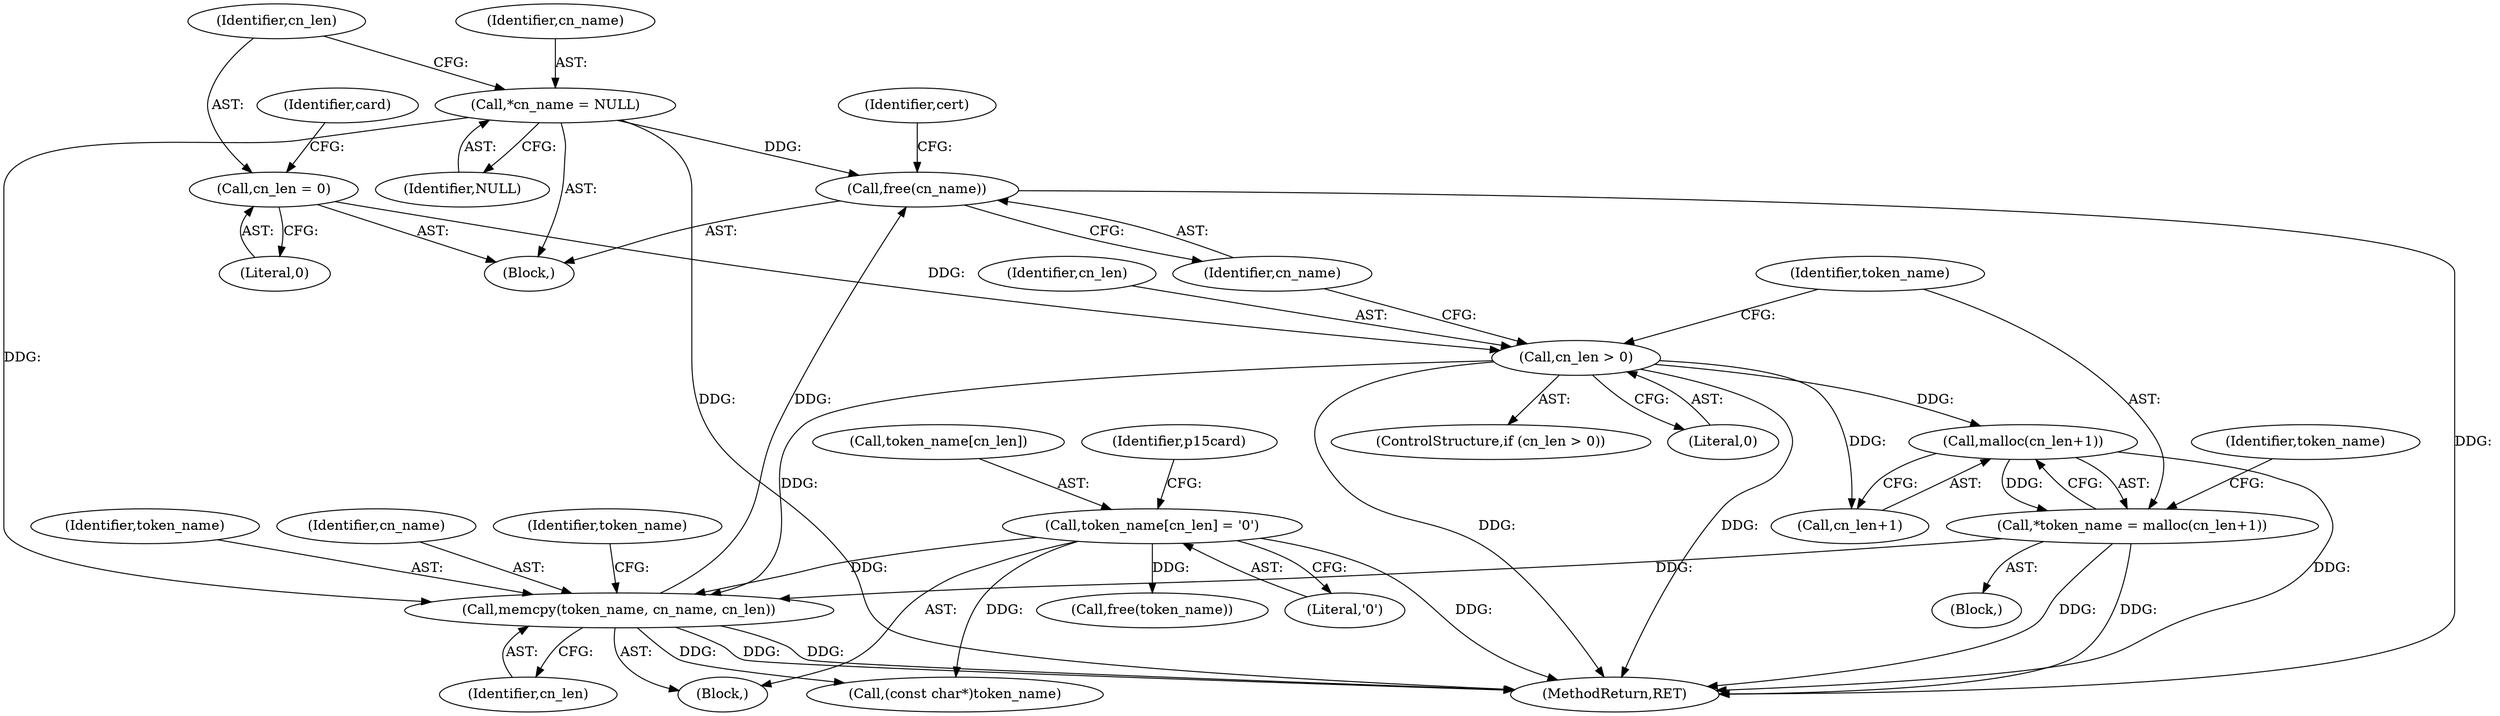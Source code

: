 digraph "0_OpenSC_360e95d45ac4123255a4c796db96337f332160ad#diff-d643a0fa169471dbf2912f4866dc49c5_4@API" {
"1000425" [label="(Call,free(cn_name))"];
"1000366" [label="(Call,*cn_name = NULL)"];
"1000404" [label="(Call,memcpy(token_name, cn_name, cn_len))"];
"1000395" [label="(Call,*token_name = malloc(cn_len+1))"];
"1000397" [label="(Call,malloc(cn_len+1))"];
"1000390" [label="(Call,cn_len > 0)"];
"1000370" [label="(Call,cn_len = 0)"];
"1000408" [label="(Call,token_name[cn_len] = '\0')"];
"1000367" [label="(Identifier,cn_name)"];
"1000372" [label="(Literal,0)"];
"1000366" [label="(Call,*cn_name = NULL)"];
"1000408" [label="(Call,token_name[cn_len] = '\0')"];
"1000390" [label="(Call,cn_len > 0)"];
"1000375" [label="(Identifier,card)"];
"1000395" [label="(Call,*token_name = malloc(cn_len+1))"];
"1000834" [label="(MethodReturn,RET)"];
"1000402" [label="(Identifier,token_name)"];
"1000391" [label="(Identifier,cn_len)"];
"1000371" [label="(Identifier,cn_len)"];
"1000428" [label="(Identifier,cert)"];
"1000403" [label="(Block,)"];
"1000425" [label="(Call,free(cn_name))"];
"1000393" [label="(Block,)"];
"1000368" [label="(Identifier,NULL)"];
"1000405" [label="(Identifier,token_name)"];
"1000392" [label="(Literal,0)"];
"1000407" [label="(Identifier,cn_len)"];
"1000409" [label="(Call,token_name[cn_len])"];
"1000361" [label="(Block,)"];
"1000398" [label="(Call,cn_len+1)"];
"1000423" [label="(Call,free(token_name))"];
"1000406" [label="(Identifier,cn_name)"];
"1000389" [label="(ControlStructure,if (cn_len > 0))"];
"1000410" [label="(Identifier,token_name)"];
"1000417" [label="(Identifier,p15card)"];
"1000396" [label="(Identifier,token_name)"];
"1000370" [label="(Call,cn_len = 0)"];
"1000426" [label="(Identifier,cn_name)"];
"1000404" [label="(Call,memcpy(token_name, cn_name, cn_len))"];
"1000420" [label="(Call,(const char*)token_name)"];
"1000397" [label="(Call,malloc(cn_len+1))"];
"1000412" [label="(Literal,'\0')"];
"1000425" -> "1000361"  [label="AST: "];
"1000425" -> "1000426"  [label="CFG: "];
"1000426" -> "1000425"  [label="AST: "];
"1000428" -> "1000425"  [label="CFG: "];
"1000425" -> "1000834"  [label="DDG: "];
"1000366" -> "1000425"  [label="DDG: "];
"1000404" -> "1000425"  [label="DDG: "];
"1000366" -> "1000361"  [label="AST: "];
"1000366" -> "1000368"  [label="CFG: "];
"1000367" -> "1000366"  [label="AST: "];
"1000368" -> "1000366"  [label="AST: "];
"1000371" -> "1000366"  [label="CFG: "];
"1000366" -> "1000834"  [label="DDG: "];
"1000366" -> "1000404"  [label="DDG: "];
"1000404" -> "1000403"  [label="AST: "];
"1000404" -> "1000407"  [label="CFG: "];
"1000405" -> "1000404"  [label="AST: "];
"1000406" -> "1000404"  [label="AST: "];
"1000407" -> "1000404"  [label="AST: "];
"1000410" -> "1000404"  [label="CFG: "];
"1000404" -> "1000834"  [label="DDG: "];
"1000404" -> "1000834"  [label="DDG: "];
"1000395" -> "1000404"  [label="DDG: "];
"1000408" -> "1000404"  [label="DDG: "];
"1000390" -> "1000404"  [label="DDG: "];
"1000404" -> "1000420"  [label="DDG: "];
"1000395" -> "1000393"  [label="AST: "];
"1000395" -> "1000397"  [label="CFG: "];
"1000396" -> "1000395"  [label="AST: "];
"1000397" -> "1000395"  [label="AST: "];
"1000402" -> "1000395"  [label="CFG: "];
"1000395" -> "1000834"  [label="DDG: "];
"1000395" -> "1000834"  [label="DDG: "];
"1000397" -> "1000395"  [label="DDG: "];
"1000397" -> "1000398"  [label="CFG: "];
"1000398" -> "1000397"  [label="AST: "];
"1000397" -> "1000834"  [label="DDG: "];
"1000390" -> "1000397"  [label="DDG: "];
"1000390" -> "1000389"  [label="AST: "];
"1000390" -> "1000392"  [label="CFG: "];
"1000391" -> "1000390"  [label="AST: "];
"1000392" -> "1000390"  [label="AST: "];
"1000396" -> "1000390"  [label="CFG: "];
"1000426" -> "1000390"  [label="CFG: "];
"1000390" -> "1000834"  [label="DDG: "];
"1000390" -> "1000834"  [label="DDG: "];
"1000370" -> "1000390"  [label="DDG: "];
"1000390" -> "1000398"  [label="DDG: "];
"1000370" -> "1000361"  [label="AST: "];
"1000370" -> "1000372"  [label="CFG: "];
"1000371" -> "1000370"  [label="AST: "];
"1000372" -> "1000370"  [label="AST: "];
"1000375" -> "1000370"  [label="CFG: "];
"1000408" -> "1000403"  [label="AST: "];
"1000408" -> "1000412"  [label="CFG: "];
"1000409" -> "1000408"  [label="AST: "];
"1000412" -> "1000408"  [label="AST: "];
"1000417" -> "1000408"  [label="CFG: "];
"1000408" -> "1000834"  [label="DDG: "];
"1000408" -> "1000420"  [label="DDG: "];
"1000408" -> "1000423"  [label="DDG: "];
}
